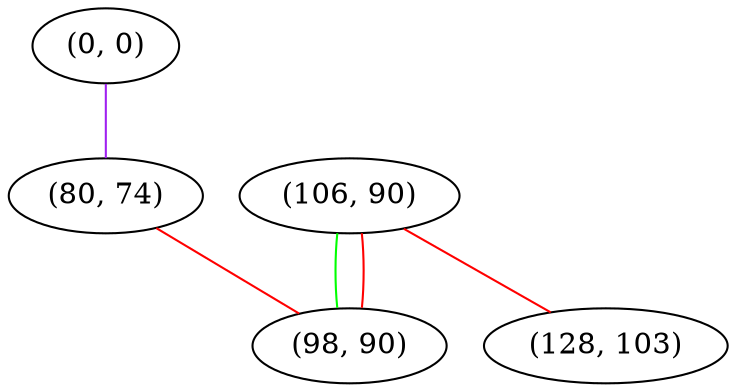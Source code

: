 graph "" {
"(0, 0)";
"(106, 90)";
"(80, 74)";
"(128, 103)";
"(98, 90)";
"(0, 0)" -- "(80, 74)"  [color=purple, key=0, weight=4];
"(106, 90)" -- "(128, 103)"  [color=red, key=0, weight=1];
"(106, 90)" -- "(98, 90)"  [color=green, key=0, weight=2];
"(106, 90)" -- "(98, 90)"  [color=red, key=1, weight=1];
"(80, 74)" -- "(98, 90)"  [color=red, key=0, weight=1];
}
